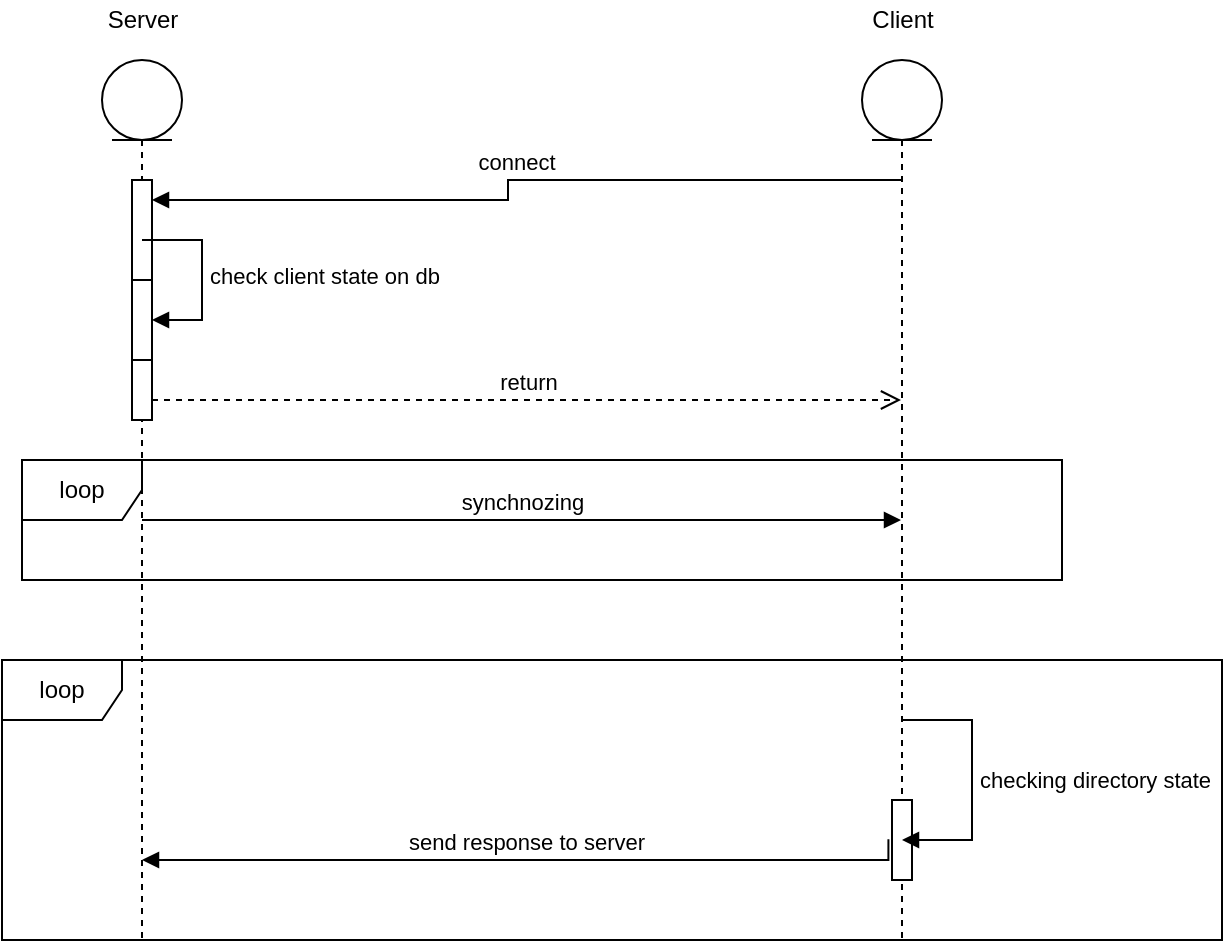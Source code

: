 <mxfile version="15.5.0" type="device"><diagram id="kgpKYQtTHZ0yAKxKKP6v" name="Page-1"><mxGraphModel dx="1234" dy="508" grid="1" gridSize="10" guides="1" tooltips="1" connect="1" arrows="1" fold="1" page="1" pageScale="1" pageWidth="850" pageHeight="1100" math="0" shadow="0"><root><mxCell id="0"/><mxCell id="1" parent="0"/><mxCell id="fl8OPuF-qobMNToBfpNa-1" value="" style="shape=umlLifeline;participant=umlEntity;perimeter=lifelinePerimeter;whiteSpace=wrap;html=1;container=1;collapsible=0;recursiveResize=0;verticalAlign=top;spacingTop=36;outlineConnect=0;" parent="1" vertex="1"><mxGeometry x="570" y="440" width="40" height="440" as="geometry"/></mxCell><mxCell id="fl8OPuF-qobMNToBfpNa-8" value="" style="html=1;points=[];perimeter=orthogonalPerimeter;" parent="fl8OPuF-qobMNToBfpNa-1" vertex="1"><mxGeometry x="15" y="370" width="10" height="40" as="geometry"/></mxCell><mxCell id="fl8OPuF-qobMNToBfpNa-2" value="" style="shape=umlLifeline;participant=umlEntity;perimeter=lifelinePerimeter;whiteSpace=wrap;html=1;container=1;collapsible=0;recursiveResize=0;verticalAlign=top;spacingTop=36;outlineConnect=0;" parent="1" vertex="1"><mxGeometry x="190" y="440" width="40" height="440" as="geometry"/></mxCell><mxCell id="fl8OPuF-qobMNToBfpNa-5" value="" style="html=1;points=[];perimeter=orthogonalPerimeter;" parent="fl8OPuF-qobMNToBfpNa-2" vertex="1"><mxGeometry x="15" y="60" width="10" height="120" as="geometry"/></mxCell><mxCell id="fl8OPuF-qobMNToBfpNa-15" value="" style="html=1;points=[];perimeter=orthogonalPerimeter;" parent="fl8OPuF-qobMNToBfpNa-2" vertex="1"><mxGeometry x="15" y="110" width="10" height="40" as="geometry"/></mxCell><mxCell id="fl8OPuF-qobMNToBfpNa-16" value="check client state on db" style="edgeStyle=orthogonalEdgeStyle;html=1;align=left;spacingLeft=2;endArrow=block;rounded=0;" parent="fl8OPuF-qobMNToBfpNa-2" target="fl8OPuF-qobMNToBfpNa-15" edge="1"><mxGeometry relative="1" as="geometry"><mxPoint x="20" y="90" as="sourcePoint"/><Array as="points"><mxPoint x="50" y="90"/><mxPoint x="50" y="130"/></Array></mxGeometry></mxCell><mxCell id="fl8OPuF-qobMNToBfpNa-3" value="Client" style="text;html=1;align=center;verticalAlign=middle;resizable=0;points=[];autosize=1;strokeColor=none;fillColor=none;" parent="1" vertex="1"><mxGeometry x="565" y="410" width="50" height="20" as="geometry"/></mxCell><mxCell id="fl8OPuF-qobMNToBfpNa-4" value="Server" style="text;html=1;align=center;verticalAlign=middle;resizable=0;points=[];autosize=1;strokeColor=none;fillColor=none;" parent="1" vertex="1"><mxGeometry x="185" y="410" width="50" height="20" as="geometry"/></mxCell><mxCell id="fl8OPuF-qobMNToBfpNa-6" value="connect" style="html=1;verticalAlign=bottom;endArrow=block;rounded=0;edgeStyle=orthogonalEdgeStyle;" parent="1" source="fl8OPuF-qobMNToBfpNa-1" target="fl8OPuF-qobMNToBfpNa-5" edge="1"><mxGeometry relative="1" as="geometry"><mxPoint x="470" y="560" as="sourcePoint"/><Array as="points"><mxPoint x="393" y="500"/><mxPoint x="393" y="510"/></Array></mxGeometry></mxCell><mxCell id="fl8OPuF-qobMNToBfpNa-7" value="return" style="html=1;verticalAlign=bottom;endArrow=open;dashed=1;endSize=8;rounded=0;edgeStyle=orthogonalEdgeStyle;" parent="1" source="fl8OPuF-qobMNToBfpNa-5" target="fl8OPuF-qobMNToBfpNa-1" edge="1"><mxGeometry relative="1" as="geometry"><mxPoint x="290" y="636" as="targetPoint"/><Array as="points"><mxPoint x="290" y="610"/><mxPoint x="290" y="610"/></Array></mxGeometry></mxCell><mxCell id="fl8OPuF-qobMNToBfpNa-10" value="loop" style="shape=umlFrame;whiteSpace=wrap;html=1;" parent="1" vertex="1"><mxGeometry x="150" y="640" width="520" height="60" as="geometry"/></mxCell><mxCell id="fl8OPuF-qobMNToBfpNa-11" value="send response to server" style="html=1;verticalAlign=bottom;endArrow=block;rounded=0;edgeStyle=orthogonalEdgeStyle;exitX=-0.179;exitY=0.49;exitDx=0;exitDy=0;exitPerimeter=0;" parent="1" source="fl8OPuF-qobMNToBfpNa-8" target="fl8OPuF-qobMNToBfpNa-2" edge="1"><mxGeometry width="80" relative="1" as="geometry"><mxPoint x="360" y="600" as="sourcePoint"/><mxPoint x="440" y="600" as="targetPoint"/><Array as="points"><mxPoint x="583" y="840"/></Array></mxGeometry></mxCell><mxCell id="fl8OPuF-qobMNToBfpNa-9" value="checking directory state" style="edgeStyle=orthogonalEdgeStyle;html=1;align=left;spacingLeft=2;endArrow=block;rounded=0;" parent="1" source="fl8OPuF-qobMNToBfpNa-1" target="fl8OPuF-qobMNToBfpNa-1" edge="1"><mxGeometry relative="1" as="geometry"><mxPoint x="595" y="630" as="sourcePoint"/><Array as="points"><mxPoint x="625" y="770"/><mxPoint x="625" y="830"/></Array></mxGeometry></mxCell><mxCell id="fl8OPuF-qobMNToBfpNa-17" value="synchnozing" style="html=1;verticalAlign=bottom;endArrow=block;rounded=0;edgeStyle=orthogonalEdgeStyle;" parent="1" source="fl8OPuF-qobMNToBfpNa-2" target="fl8OPuF-qobMNToBfpNa-1" edge="1"><mxGeometry width="80" relative="1" as="geometry"><mxPoint x="360" y="760" as="sourcePoint"/><mxPoint x="440" y="760" as="targetPoint"/><Array as="points"><mxPoint x="390" y="670"/><mxPoint x="390" y="670"/></Array></mxGeometry></mxCell><mxCell id="fl8OPuF-qobMNToBfpNa-18" value="loop" style="shape=umlFrame;whiteSpace=wrap;html=1;" parent="1" vertex="1"><mxGeometry x="140" y="740" width="610" height="140" as="geometry"/></mxCell></root></mxGraphModel></diagram></mxfile>